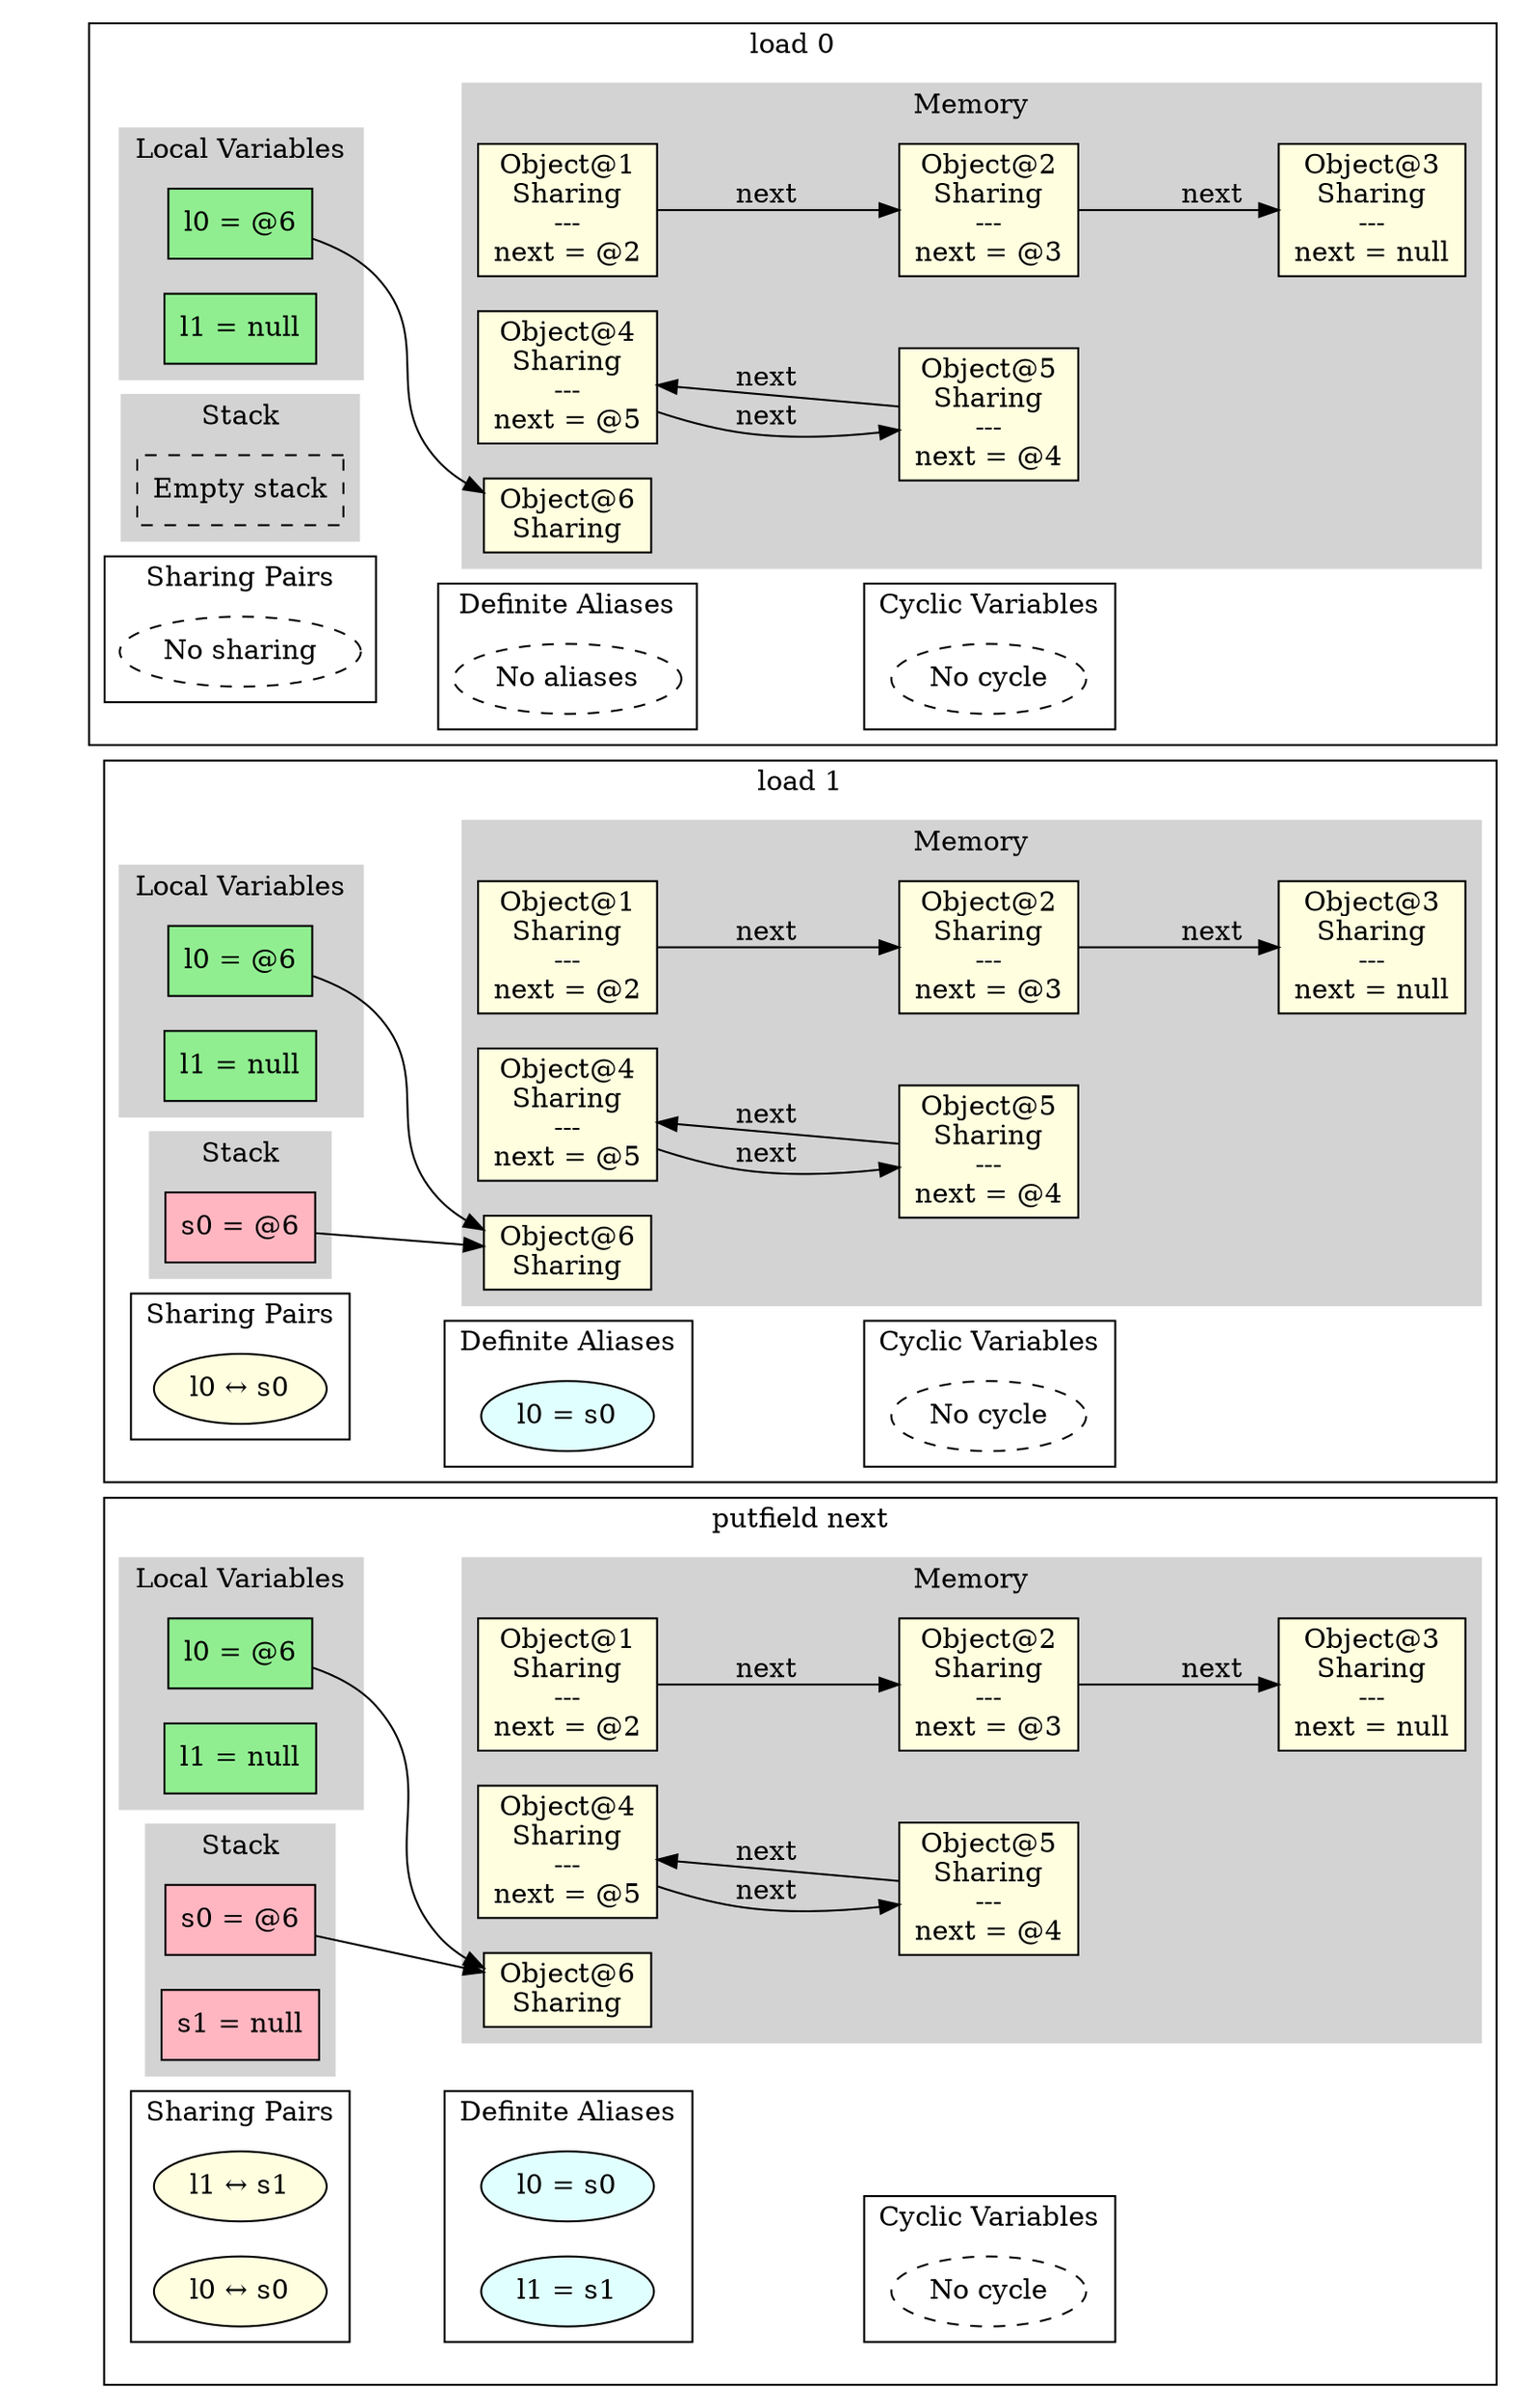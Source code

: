 digraph MemoryGraph {
 node [shape=box, style=filled, fillcolor=lightblue];
 rankdir=LR;

 // Invisible anchor subgraph
 subgraph cluster_anchor {
 style=invis;
 anchor [style=invis, shape=point, width=0, height=0];
 }

 // Starting point for subgraph ordering
 anchor_start [style=invis, shape=point];

 anchor_530939942202818 [style=invis, shape=point];
 anchor_start -> anchor_530939942202818 [style=invis];
 anchor_start = anchor_530939942202818;

 subgraph cluster_530939942202818 {
 anchor_530939942202818 [style=invis];
 label="load 0";
 subgraph cluster_locals_530939942202818 {
 label="Local Variables";
 style=filled;
 color=lightgrey;
 node [style=filled, fillcolor=lightgreen];
 "l0_530939942202818" [label="l0 = @6"];
 "l1_530939942202818" [label="l1 = null"];
 }

 subgraph cluster_stack_530939942202818 {
 label="Stack";
 style=filled;
 color=lightgrey;
 node [style=filled, fillcolor=lightpink];
 "empty_stack_530939942202818" [label="Empty stack", style=dashed, fillcolor=white];
 }

 subgraph cluster_memory_530939942202818 {
 label="Memory";
 style=filled;
 color=lightgrey;
 node [style=filled, fillcolor=lightyellow];
 "obj1_530939942202818" [label="Object@1\nSharing\n---\nnext = @2\n"];
 "obj2_530939942202818" [label="Object@2\nSharing\n---\nnext = @3\n"];
 "obj3_530939942202818" [label="Object@3\nSharing\n---\nnext = null\n"];
 "obj4_530939942202818" [label="Object@4\nSharing\n---\nnext = @5\n"];
 "obj5_530939942202818" [label="Object@5\nSharing\n---\nnext = @4\n"];
 "obj6_530939942202818" [label="Object@6\nSharing"];
 }

 "l0_530939942202818" -> "obj6_530939942202818";
 "obj1_530939942202818" -> "obj2_530939942202818" [label="next"];
 "obj2_530939942202818" -> "obj3_530939942202818" [label="next"];
 "obj4_530939942202818" -> "obj5_530939942202818" [label="next"];
 "obj5_530939942202818" -> "obj4_530939942202818" [label="next"];

 // Sharing pairs
 subgraph cluster_sharing_530939942202818 {
 label="Sharing Pairs";
 node [shape=ellipse, style=filled, fillcolor=lightyellow];
 "empty_sharing_530939942202818" [label="No sharing", style=dashed, fillcolor=white];
 }

    // Alias pairs
    subgraph cluster_aliases_530939942202818 {
      label="Definite Aliases";
      node [shape=ellipse, style=filled, fillcolor=lightcyan];
      "empty_alias_530939942202818" [label="No aliases", style=dashed, fillcolor=white];
    }

 // Cyclic variables
 subgraph cluster_cyclic_530939942202818 {
 label="Cyclic Variables";
 node [shape=ellipse];
 "empty_cyclic_530939942202818" [label="No cycle", style=dashed, fillcolor=white];
 }
 // Invisible edge for horizontal alignment
 "empty_sharing_530939942202818" -> "empty_alias_530939942202818" [style=invis, weight=10];
 // Invisible edge for horizontal alignment
 "empty_alias_530939942202818" -> "empty_cyclic_530939942202818" [style=invis, weight=10];
 }
 anchor_530939942968599 [style=invis, shape=point];
 anchor_start -> anchor_530939942968599 [style=invis];
 anchor_start = anchor_530939942968599;

 subgraph cluster_530939942968599 {
 anchor_530939942968599 [style=invis];
 label="load 1";
 subgraph cluster_locals_530939942968599 {
 label="Local Variables";
 style=filled;
 color=lightgrey;
 node [style=filled, fillcolor=lightgreen];
 "l0_530939942968599" [label="l0 = @6"];
 "l1_530939942968599" [label="l1 = null"];
 }

 subgraph cluster_stack_530939942968599 {
 label="Stack";
 style=filled;
 color=lightgrey;
 node [style=filled, fillcolor=lightpink];
 "s0_530939942968599" [label="s0 = @6"];
 }

 subgraph cluster_memory_530939942968599 {
 label="Memory";
 style=filled;
 color=lightgrey;
 node [style=filled, fillcolor=lightyellow];
 "obj1_530939942968599" [label="Object@1\nSharing\n---\nnext = @2\n"];
 "obj2_530939942968599" [label="Object@2\nSharing\n---\nnext = @3\n"];
 "obj3_530939942968599" [label="Object@3\nSharing\n---\nnext = null\n"];
 "obj4_530939942968599" [label="Object@4\nSharing\n---\nnext = @5\n"];
 "obj5_530939942968599" [label="Object@5\nSharing\n---\nnext = @4\n"];
 "obj6_530939942968599" [label="Object@6\nSharing"];
 }

 "l0_530939942968599" -> "obj6_530939942968599";
 "s0_530939942968599" -> "obj6_530939942968599";
 "obj1_530939942968599" -> "obj2_530939942968599" [label="next"];
 "obj2_530939942968599" -> "obj3_530939942968599" [label="next"];
 "obj4_530939942968599" -> "obj5_530939942968599" [label="next"];
 "obj5_530939942968599" -> "obj4_530939942968599" [label="next"];

 // Sharing pairs
 subgraph cluster_sharing_530939942968599 {
 label="Sharing Pairs";
 node [shape=ellipse, style=filled, fillcolor=lightyellow];
 "pair0_530939942968599" [label="l0 ↔ s0"];
 }

    // Alias pairs
    subgraph cluster_aliases_530939942968599 {
      label="Definite Aliases";
      node [shape=ellipse, style=filled, fillcolor=lightcyan];
      "alias0_530939942968599" [label="l0 = s0"];
    }

 // Cyclic variables
 subgraph cluster_cyclic_530939942968599 {
 label="Cyclic Variables";
 node [shape=ellipse];
 "empty_cyclic_530939942968599" [label="No cycle", style=dashed, fillcolor=white];
 }
 // Invisible edge for horizontal alignment
 "pair0_530939942968599" -> "alias0_530939942968599" [style=invis, weight=10];
 // Invisible edge for horizontal alignment
 "alias0_530939942968599" -> "empty_cyclic_530939942968599" [style=invis, weight=10];
 }
 anchor_530939943898299 [style=invis, shape=point];
 anchor_start -> anchor_530939943898299 [style=invis];
 anchor_start = anchor_530939943898299;

 subgraph cluster_530939943898299 {
 anchor_530939943898299 [style=invis];
 label="putfield next";
 subgraph cluster_locals_530939943898299 {
 label="Local Variables";
 style=filled;
 color=lightgrey;
 node [style=filled, fillcolor=lightgreen];
 "l0_530939943898299" [label="l0 = @6"];
 "l1_530939943898299" [label="l1 = null"];
 }

 subgraph cluster_stack_530939943898299 {
 label="Stack";
 style=filled;
 color=lightgrey;
 node [style=filled, fillcolor=lightpink];
 "s0_530939943898299" [label="s0 = @6"];
 "s1_530939943898299" [label="s1 = null"];
 }

 subgraph cluster_memory_530939943898299 {
 label="Memory";
 style=filled;
 color=lightgrey;
 node [style=filled, fillcolor=lightyellow];
 "obj1_530939943898299" [label="Object@1\nSharing\n---\nnext = @2\n"];
 "obj2_530939943898299" [label="Object@2\nSharing\n---\nnext = @3\n"];
 "obj3_530939943898299" [label="Object@3\nSharing\n---\nnext = null\n"];
 "obj4_530939943898299" [label="Object@4\nSharing\n---\nnext = @5\n"];
 "obj5_530939943898299" [label="Object@5\nSharing\n---\nnext = @4\n"];
 "obj6_530939943898299" [label="Object@6\nSharing"];
 }

 "l0_530939943898299" -> "obj6_530939943898299";
 "s0_530939943898299" -> "obj6_530939943898299";
 "obj1_530939943898299" -> "obj2_530939943898299" [label="next"];
 "obj2_530939943898299" -> "obj3_530939943898299" [label="next"];
 "obj4_530939943898299" -> "obj5_530939943898299" [label="next"];
 "obj5_530939943898299" -> "obj4_530939943898299" [label="next"];

 // Sharing pairs
 subgraph cluster_sharing_530939943898299 {
 label="Sharing Pairs";
 node [shape=ellipse, style=filled, fillcolor=lightyellow];
 "pair0_530939943898299" [label="l1 ↔ s1"];
 "pair1_530939943898299" [label="l0 ↔ s0"];
 }

    // Alias pairs
    subgraph cluster_aliases_530939943898299 {
      label="Definite Aliases";
      node [shape=ellipse, style=filled, fillcolor=lightcyan];
      "alias0_530939943898299" [label="l0 = s0"];
      "alias1_530939943898299" [label="l1 = s1"];
    }

 // Cyclic variables
 subgraph cluster_cyclic_530939943898299 {
 label="Cyclic Variables";
 node [shape=ellipse];
 "empty_cyclic_530939943898299" [label="No cycle", style=dashed, fillcolor=white];
 }
 // Invisible edge for horizontal alignment
 "pair1_530939943898299" -> "alias1_530939943898299" [style=invis, weight=10];
 // Invisible edge for horizontal alignment
 "alias1_530939943898299" -> "empty_cyclic_530939943898299" [style=invis, weight=10];
 }
}
